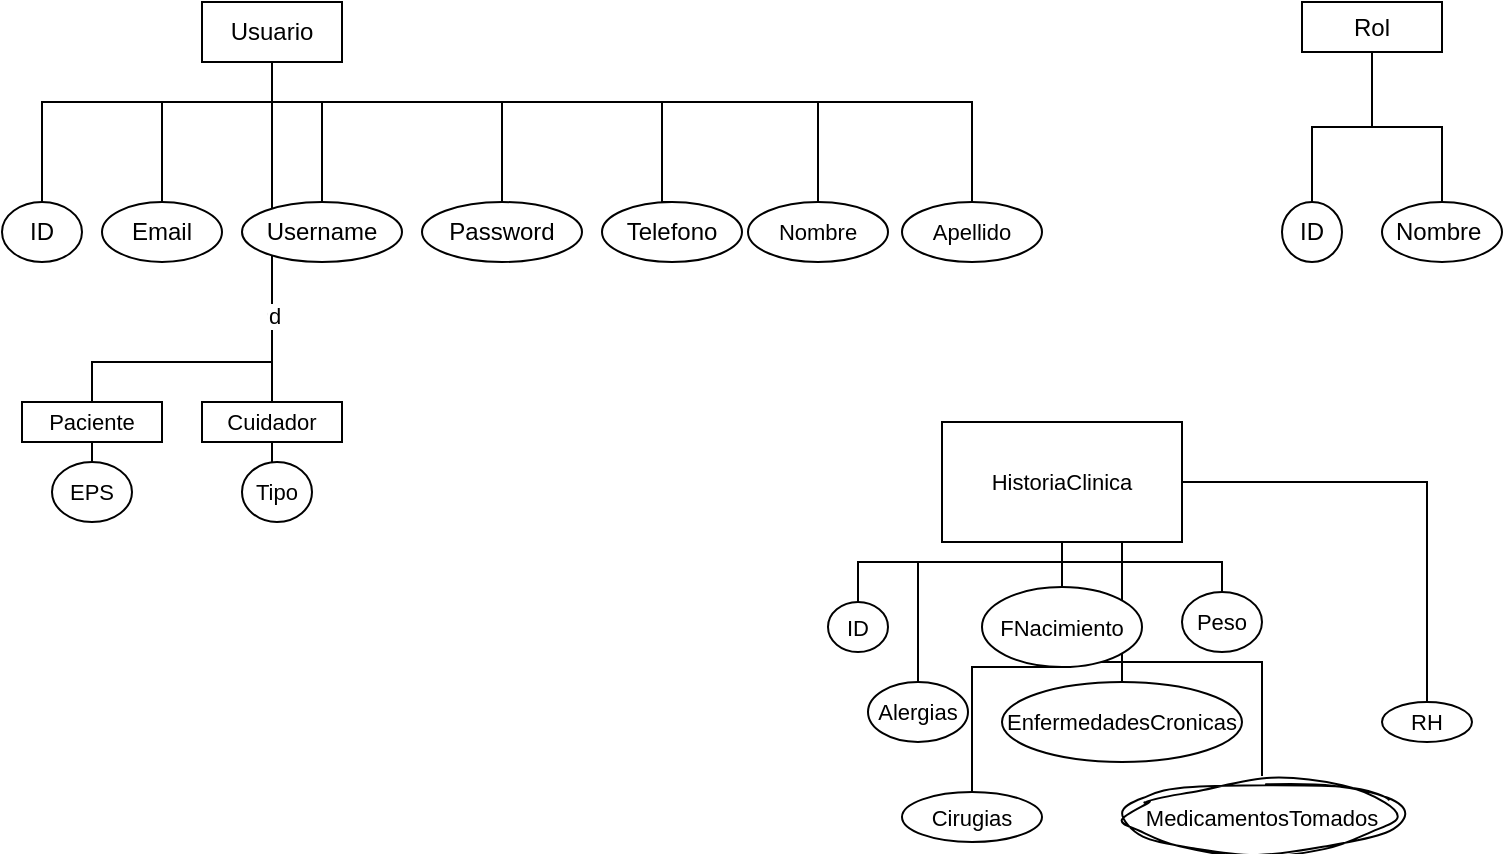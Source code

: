 <mxfile version="22.0.4" type="github">
  <diagram name="Página-1" id="h4PZha3X-RpyvGVEUxOa">
    <mxGraphModel dx="918" dy="521" grid="1" gridSize="10" guides="1" tooltips="1" connect="1" arrows="1" fold="1" page="1" pageScale="1" pageWidth="827" pageHeight="1169" math="0" shadow="0">
      <root>
        <mxCell id="0" />
        <mxCell id="1" parent="0" />
        <mxCell id="uRMWF5CsC-wMtR1UuRz3-10" style="edgeStyle=orthogonalEdgeStyle;rounded=0;orthogonalLoop=1;jettySize=auto;html=1;entryX=0.5;entryY=0;entryDx=0;entryDy=0;endArrow=none;endFill=0;" edge="1" parent="1" source="uRMWF5CsC-wMtR1UuRz3-1" target="uRMWF5CsC-wMtR1UuRz3-2">
          <mxGeometry relative="1" as="geometry">
            <Array as="points">
              <mxPoint x="175" y="120" />
              <mxPoint x="60" y="120" />
            </Array>
          </mxGeometry>
        </mxCell>
        <mxCell id="uRMWF5CsC-wMtR1UuRz3-11" style="edgeStyle=orthogonalEdgeStyle;rounded=0;orthogonalLoop=1;jettySize=auto;html=1;entryX=0.5;entryY=0;entryDx=0;entryDy=0;endArrow=none;endFill=0;" edge="1" parent="1" source="uRMWF5CsC-wMtR1UuRz3-1" target="uRMWF5CsC-wMtR1UuRz3-7">
          <mxGeometry relative="1" as="geometry">
            <Array as="points">
              <mxPoint x="175" y="120" />
              <mxPoint x="120" y="120" />
            </Array>
          </mxGeometry>
        </mxCell>
        <mxCell id="uRMWF5CsC-wMtR1UuRz3-12" style="edgeStyle=orthogonalEdgeStyle;rounded=0;orthogonalLoop=1;jettySize=auto;html=1;entryX=0.5;entryY=0;entryDx=0;entryDy=0;endArrow=none;endFill=0;" edge="1" parent="1" source="uRMWF5CsC-wMtR1UuRz3-1" target="uRMWF5CsC-wMtR1UuRz3-3">
          <mxGeometry relative="1" as="geometry">
            <Array as="points">
              <mxPoint x="175" y="120" />
              <mxPoint x="200" y="120" />
            </Array>
          </mxGeometry>
        </mxCell>
        <mxCell id="uRMWF5CsC-wMtR1UuRz3-13" style="edgeStyle=orthogonalEdgeStyle;rounded=0;orthogonalLoop=1;jettySize=auto;html=1;entryX=0.5;entryY=0;entryDx=0;entryDy=0;endArrow=none;endFill=0;" edge="1" parent="1" source="uRMWF5CsC-wMtR1UuRz3-1" target="uRMWF5CsC-wMtR1UuRz3-4">
          <mxGeometry relative="1" as="geometry">
            <Array as="points">
              <mxPoint x="175" y="120" />
              <mxPoint x="290" y="120" />
            </Array>
          </mxGeometry>
        </mxCell>
        <mxCell id="uRMWF5CsC-wMtR1UuRz3-16" style="edgeStyle=orthogonalEdgeStyle;rounded=0;orthogonalLoop=1;jettySize=auto;html=1;entryX=0.5;entryY=0;entryDx=0;entryDy=0;strokeColor=default;endArrow=none;endFill=0;" edge="1" parent="1" source="uRMWF5CsC-wMtR1UuRz3-1" target="uRMWF5CsC-wMtR1UuRz3-8">
          <mxGeometry relative="1" as="geometry">
            <Array as="points">
              <mxPoint x="175" y="120" />
              <mxPoint x="370" y="120" />
              <mxPoint x="370" y="170" />
            </Array>
          </mxGeometry>
        </mxCell>
        <mxCell id="uRMWF5CsC-wMtR1UuRz3-28" style="edgeStyle=orthogonalEdgeStyle;shape=connector;rounded=0;orthogonalLoop=1;jettySize=auto;html=1;entryX=0.5;entryY=0;entryDx=0;entryDy=0;labelBackgroundColor=default;strokeColor=default;align=center;verticalAlign=middle;fontFamily=Helvetica;fontSize=11;fontColor=default;endArrow=none;endFill=0;" edge="1" parent="1" source="uRMWF5CsC-wMtR1UuRz3-1" target="uRMWF5CsC-wMtR1UuRz3-27">
          <mxGeometry relative="1" as="geometry">
            <Array as="points">
              <mxPoint x="175" y="120" />
              <mxPoint x="448" y="120" />
            </Array>
          </mxGeometry>
        </mxCell>
        <mxCell id="uRMWF5CsC-wMtR1UuRz3-30" style="edgeStyle=orthogonalEdgeStyle;shape=connector;rounded=0;orthogonalLoop=1;jettySize=auto;html=1;entryX=0.5;entryY=0;entryDx=0;entryDy=0;labelBackgroundColor=default;strokeColor=default;align=center;verticalAlign=middle;fontFamily=Helvetica;fontSize=11;fontColor=default;endArrow=none;endFill=0;" edge="1" parent="1" source="uRMWF5CsC-wMtR1UuRz3-1" target="uRMWF5CsC-wMtR1UuRz3-29">
          <mxGeometry relative="1" as="geometry">
            <Array as="points">
              <mxPoint x="175" y="120" />
              <mxPoint x="525" y="120" />
            </Array>
          </mxGeometry>
        </mxCell>
        <mxCell id="uRMWF5CsC-wMtR1UuRz3-33" style="edgeStyle=orthogonalEdgeStyle;shape=connector;rounded=0;orthogonalLoop=1;jettySize=auto;html=1;entryX=0.5;entryY=0;entryDx=0;entryDy=0;labelBackgroundColor=default;strokeColor=default;align=center;verticalAlign=middle;fontFamily=Helvetica;fontSize=11;fontColor=default;endArrow=none;endFill=0;" edge="1" parent="1" source="uRMWF5CsC-wMtR1UuRz3-1" target="uRMWF5CsC-wMtR1UuRz3-31">
          <mxGeometry relative="1" as="geometry">
            <Array as="points">
              <mxPoint x="175" y="250" />
            </Array>
          </mxGeometry>
        </mxCell>
        <mxCell id="uRMWF5CsC-wMtR1UuRz3-34" value="d" style="edgeLabel;html=1;align=center;verticalAlign=middle;resizable=0;points=[];fontSize=11;fontFamily=Helvetica;fontColor=default;" vertex="1" connectable="0" parent="uRMWF5CsC-wMtR1UuRz3-33">
          <mxGeometry x="-0.037" y="4" relative="1" as="geometry">
            <mxPoint x="-4" as="offset" />
          </mxGeometry>
        </mxCell>
        <mxCell id="uRMWF5CsC-wMtR1UuRz3-37" style="edgeStyle=orthogonalEdgeStyle;shape=connector;rounded=0;orthogonalLoop=1;jettySize=auto;html=1;entryX=0.5;entryY=0;entryDx=0;entryDy=0;labelBackgroundColor=default;strokeColor=default;align=center;verticalAlign=middle;fontFamily=Helvetica;fontSize=11;fontColor=default;endArrow=none;endFill=0;" edge="1" parent="1" source="uRMWF5CsC-wMtR1UuRz3-1" target="uRMWF5CsC-wMtR1UuRz3-36">
          <mxGeometry relative="1" as="geometry" />
        </mxCell>
        <mxCell id="uRMWF5CsC-wMtR1UuRz3-38" value="d" style="edgeLabel;html=1;align=center;verticalAlign=middle;resizable=0;points=[];fontSize=11;fontFamily=Helvetica;fontColor=default;" vertex="1" connectable="0" parent="uRMWF5CsC-wMtR1UuRz3-37">
          <mxGeometry x="0.489" y="1" relative="1" as="geometry">
            <mxPoint as="offset" />
          </mxGeometry>
        </mxCell>
        <mxCell id="uRMWF5CsC-wMtR1UuRz3-1" value="Usuario" style="rounded=0;whiteSpace=wrap;html=1;" vertex="1" parent="1">
          <mxGeometry x="140" y="70" width="70" height="30" as="geometry" />
        </mxCell>
        <mxCell id="uRMWF5CsC-wMtR1UuRz3-2" value="ID" style="ellipse;whiteSpace=wrap;html=1;rounded=0;" vertex="1" parent="1">
          <mxGeometry x="40" y="170" width="40" height="30" as="geometry" />
        </mxCell>
        <mxCell id="uRMWF5CsC-wMtR1UuRz3-3" value="Username" style="ellipse;whiteSpace=wrap;html=1;rounded=0;" vertex="1" parent="1">
          <mxGeometry x="160" y="170" width="80" height="30" as="geometry" />
        </mxCell>
        <mxCell id="uRMWF5CsC-wMtR1UuRz3-4" value="Password" style="ellipse;whiteSpace=wrap;html=1;rounded=0;" vertex="1" parent="1">
          <mxGeometry x="250" y="170" width="80" height="30" as="geometry" />
        </mxCell>
        <mxCell id="uRMWF5CsC-wMtR1UuRz3-7" value="Email" style="ellipse;whiteSpace=wrap;html=1;rounded=0;" vertex="1" parent="1">
          <mxGeometry x="90" y="170" width="60" height="30" as="geometry" />
        </mxCell>
        <mxCell id="uRMWF5CsC-wMtR1UuRz3-8" value="Telefono" style="ellipse;whiteSpace=wrap;html=1;rounded=0;" vertex="1" parent="1">
          <mxGeometry x="340" y="170" width="70" height="30" as="geometry" />
        </mxCell>
        <mxCell id="uRMWF5CsC-wMtR1UuRz3-23" style="edgeStyle=orthogonalEdgeStyle;rounded=0;orthogonalLoop=1;jettySize=auto;html=1;entryX=0.5;entryY=0;entryDx=0;entryDy=0;endArrow=none;endFill=0;" edge="1" parent="1" source="uRMWF5CsC-wMtR1UuRz3-17" target="uRMWF5CsC-wMtR1UuRz3-18">
          <mxGeometry relative="1" as="geometry" />
        </mxCell>
        <mxCell id="uRMWF5CsC-wMtR1UuRz3-24" style="edgeStyle=orthogonalEdgeStyle;shape=connector;rounded=0;orthogonalLoop=1;jettySize=auto;html=1;labelBackgroundColor=default;strokeColor=default;align=center;verticalAlign=middle;fontFamily=Helvetica;fontSize=11;fontColor=default;endArrow=none;endFill=0;" edge="1" parent="1" source="uRMWF5CsC-wMtR1UuRz3-17" target="uRMWF5CsC-wMtR1UuRz3-21">
          <mxGeometry relative="1" as="geometry" />
        </mxCell>
        <mxCell id="uRMWF5CsC-wMtR1UuRz3-17" value="Rol" style="rounded=0;whiteSpace=wrap;html=1;" vertex="1" parent="1">
          <mxGeometry x="690" y="70" width="70" height="25" as="geometry" />
        </mxCell>
        <mxCell id="uRMWF5CsC-wMtR1UuRz3-18" value="ID" style="ellipse;whiteSpace=wrap;html=1;rounded=0;" vertex="1" parent="1">
          <mxGeometry x="680" y="170" width="30" height="30" as="geometry" />
        </mxCell>
        <mxCell id="uRMWF5CsC-wMtR1UuRz3-21" value="Nombre&amp;nbsp;" style="ellipse;whiteSpace=wrap;html=1;rounded=0;" vertex="1" parent="1">
          <mxGeometry x="730" y="170" width="60" height="30" as="geometry" />
        </mxCell>
        <mxCell id="uRMWF5CsC-wMtR1UuRz3-27" value="Nombre" style="ellipse;whiteSpace=wrap;html=1;fontFamily=Helvetica;fontSize=11;fontColor=default;" vertex="1" parent="1">
          <mxGeometry x="413" y="170" width="70" height="30" as="geometry" />
        </mxCell>
        <mxCell id="uRMWF5CsC-wMtR1UuRz3-29" value="Apellido" style="ellipse;whiteSpace=wrap;html=1;fontFamily=Helvetica;fontSize=11;fontColor=default;" vertex="1" parent="1">
          <mxGeometry x="490" y="170" width="70" height="30" as="geometry" />
        </mxCell>
        <mxCell id="uRMWF5CsC-wMtR1UuRz3-35" style="edgeStyle=orthogonalEdgeStyle;shape=connector;rounded=0;orthogonalLoop=1;jettySize=auto;html=1;entryX=0.5;entryY=0;entryDx=0;entryDy=0;labelBackgroundColor=default;strokeColor=default;align=center;verticalAlign=middle;fontFamily=Helvetica;fontSize=11;fontColor=default;endArrow=none;endFill=0;" edge="1" parent="1" source="uRMWF5CsC-wMtR1UuRz3-31" target="uRMWF5CsC-wMtR1UuRz3-32">
          <mxGeometry relative="1" as="geometry" />
        </mxCell>
        <mxCell id="uRMWF5CsC-wMtR1UuRz3-31" value="Paciente" style="rounded=0;whiteSpace=wrap;html=1;fontFamily=Helvetica;fontSize=11;fontColor=default;" vertex="1" parent="1">
          <mxGeometry x="50" y="270" width="70" height="20" as="geometry" />
        </mxCell>
        <mxCell id="uRMWF5CsC-wMtR1UuRz3-32" value="EPS" style="ellipse;whiteSpace=wrap;html=1;fontFamily=Helvetica;fontSize=11;fontColor=default;" vertex="1" parent="1">
          <mxGeometry x="65" y="300" width="40" height="30" as="geometry" />
        </mxCell>
        <mxCell id="uRMWF5CsC-wMtR1UuRz3-45" style="edgeStyle=orthogonalEdgeStyle;shape=connector;rounded=0;orthogonalLoop=1;jettySize=auto;html=1;entryX=0.5;entryY=0;entryDx=0;entryDy=0;labelBackgroundColor=default;strokeColor=default;align=center;verticalAlign=middle;fontFamily=Helvetica;fontSize=11;fontColor=default;endArrow=none;endFill=0;" edge="1" parent="1" source="uRMWF5CsC-wMtR1UuRz3-36" target="uRMWF5CsC-wMtR1UuRz3-44">
          <mxGeometry relative="1" as="geometry" />
        </mxCell>
        <mxCell id="uRMWF5CsC-wMtR1UuRz3-36" value="Cuidador" style="rounded=0;whiteSpace=wrap;html=1;fontFamily=Helvetica;fontSize=11;fontColor=default;" vertex="1" parent="1">
          <mxGeometry x="140" y="270" width="70" height="20" as="geometry" />
        </mxCell>
        <mxCell id="uRMWF5CsC-wMtR1UuRz3-50" style="edgeStyle=orthogonalEdgeStyle;shape=connector;rounded=0;orthogonalLoop=1;jettySize=auto;html=1;entryX=0.5;entryY=0;entryDx=0;entryDy=0;labelBackgroundColor=default;strokeColor=default;align=center;verticalAlign=middle;fontFamily=Helvetica;fontSize=11;fontColor=default;endArrow=none;endFill=0;" edge="1" parent="1" source="uRMWF5CsC-wMtR1UuRz3-39" target="uRMWF5CsC-wMtR1UuRz3-49">
          <mxGeometry relative="1" as="geometry">
            <Array as="points">
              <mxPoint x="570" y="350" />
              <mxPoint x="468" y="350" />
            </Array>
          </mxGeometry>
        </mxCell>
        <mxCell id="uRMWF5CsC-wMtR1UuRz3-51" style="edgeStyle=orthogonalEdgeStyle;shape=connector;rounded=0;orthogonalLoop=1;jettySize=auto;html=1;entryX=0.5;entryY=0;entryDx=0;entryDy=0;labelBackgroundColor=default;strokeColor=default;align=center;verticalAlign=middle;fontFamily=Helvetica;fontSize=11;fontColor=default;endArrow=none;endFill=0;" edge="1" parent="1" source="uRMWF5CsC-wMtR1UuRz3-39" target="uRMWF5CsC-wMtR1UuRz3-40">
          <mxGeometry relative="1" as="geometry" />
        </mxCell>
        <mxCell id="uRMWF5CsC-wMtR1UuRz3-52" style="edgeStyle=orthogonalEdgeStyle;shape=connector;rounded=0;orthogonalLoop=1;jettySize=auto;html=1;entryX=0.5;entryY=0;entryDx=0;entryDy=0;labelBackgroundColor=default;strokeColor=default;align=center;verticalAlign=middle;fontFamily=Helvetica;fontSize=11;fontColor=default;endArrow=none;endFill=0;" edge="1" parent="1" source="uRMWF5CsC-wMtR1UuRz3-39" target="uRMWF5CsC-wMtR1UuRz3-41">
          <mxGeometry relative="1" as="geometry">
            <Array as="points">
              <mxPoint x="570" y="350" />
              <mxPoint x="650" y="350" />
            </Array>
          </mxGeometry>
        </mxCell>
        <mxCell id="uRMWF5CsC-wMtR1UuRz3-53" style="edgeStyle=orthogonalEdgeStyle;shape=connector;rounded=0;orthogonalLoop=1;jettySize=auto;html=1;entryX=0.5;entryY=0;entryDx=0;entryDy=0;labelBackgroundColor=default;strokeColor=default;align=center;verticalAlign=middle;fontFamily=Helvetica;fontSize=11;fontColor=default;endArrow=none;endFill=0;" edge="1" parent="1" source="uRMWF5CsC-wMtR1UuRz3-39" target="uRMWF5CsC-wMtR1UuRz3-43">
          <mxGeometry relative="1" as="geometry">
            <Array as="points">
              <mxPoint x="570" y="350" />
              <mxPoint x="498" y="350" />
            </Array>
          </mxGeometry>
        </mxCell>
        <mxCell id="uRMWF5CsC-wMtR1UuRz3-54" style="edgeStyle=orthogonalEdgeStyle;shape=connector;rounded=0;orthogonalLoop=1;jettySize=auto;html=1;entryX=0.5;entryY=0;entryDx=0;entryDy=0;labelBackgroundColor=default;strokeColor=default;align=center;verticalAlign=middle;fontFamily=Helvetica;fontSize=11;fontColor=default;endArrow=none;endFill=0;" edge="1" parent="1" source="uRMWF5CsC-wMtR1UuRz3-39" target="uRMWF5CsC-wMtR1UuRz3-46">
          <mxGeometry relative="1" as="geometry">
            <Array as="points">
              <mxPoint x="600" y="360" />
              <mxPoint x="600" y="360" />
            </Array>
          </mxGeometry>
        </mxCell>
        <mxCell id="uRMWF5CsC-wMtR1UuRz3-55" style="edgeStyle=orthogonalEdgeStyle;shape=connector;rounded=0;orthogonalLoop=1;jettySize=auto;html=1;labelBackgroundColor=default;strokeColor=default;align=center;verticalAlign=middle;fontFamily=Helvetica;fontSize=11;fontColor=default;endArrow=none;endFill=0;" edge="1" parent="1" source="uRMWF5CsC-wMtR1UuRz3-39" target="uRMWF5CsC-wMtR1UuRz3-47">
          <mxGeometry relative="1" as="geometry" />
        </mxCell>
        <mxCell id="uRMWF5CsC-wMtR1UuRz3-56" style="edgeStyle=orthogonalEdgeStyle;shape=connector;rounded=0;orthogonalLoop=1;jettySize=auto;html=1;entryX=0.5;entryY=0;entryDx=0;entryDy=0;labelBackgroundColor=default;strokeColor=default;align=center;verticalAlign=middle;fontFamily=Helvetica;fontSize=11;fontColor=default;endArrow=none;endFill=0;" edge="1" parent="1" source="uRMWF5CsC-wMtR1UuRz3-39" target="uRMWF5CsC-wMtR1UuRz3-48">
          <mxGeometry relative="1" as="geometry" />
        </mxCell>
        <mxCell id="uRMWF5CsC-wMtR1UuRz3-57" style="edgeStyle=orthogonalEdgeStyle;shape=connector;rounded=0;orthogonalLoop=1;jettySize=auto;html=1;labelBackgroundColor=default;strokeColor=default;align=center;verticalAlign=middle;fontFamily=Helvetica;fontSize=11;fontColor=default;endArrow=none;endFill=0;" edge="1" parent="1" source="uRMWF5CsC-wMtR1UuRz3-39" target="uRMWF5CsC-wMtR1UuRz3-42">
          <mxGeometry relative="1" as="geometry" />
        </mxCell>
        <mxCell id="uRMWF5CsC-wMtR1UuRz3-39" value="HistoriaClinica" style="rounded=0;whiteSpace=wrap;html=1;fontFamily=Helvetica;fontSize=11;fontColor=default;" vertex="1" parent="1">
          <mxGeometry x="510" y="280" width="120" height="60" as="geometry" />
        </mxCell>
        <mxCell id="uRMWF5CsC-wMtR1UuRz3-40" value="FNacimiento" style="ellipse;whiteSpace=wrap;html=1;fontFamily=Helvetica;fontSize=11;fontColor=default;" vertex="1" parent="1">
          <mxGeometry x="530" y="362.5" width="80" height="40" as="geometry" />
        </mxCell>
        <mxCell id="uRMWF5CsC-wMtR1UuRz3-41" value="Peso" style="ellipse;whiteSpace=wrap;html=1;fontFamily=Helvetica;fontSize=11;fontColor=default;" vertex="1" parent="1">
          <mxGeometry x="630" y="365" width="40" height="30" as="geometry" />
        </mxCell>
        <mxCell id="uRMWF5CsC-wMtR1UuRz3-42" value="RH" style="ellipse;whiteSpace=wrap;html=1;fontFamily=Helvetica;fontSize=11;fontColor=default;" vertex="1" parent="1">
          <mxGeometry x="730" y="420" width="45" height="20" as="geometry" />
        </mxCell>
        <mxCell id="uRMWF5CsC-wMtR1UuRz3-43" value="Alergias" style="ellipse;whiteSpace=wrap;html=1;fontFamily=Helvetica;fontSize=11;fontColor=default;" vertex="1" parent="1">
          <mxGeometry x="473" y="410" width="50" height="30" as="geometry" />
        </mxCell>
        <mxCell id="uRMWF5CsC-wMtR1UuRz3-44" value="Tipo" style="ellipse;whiteSpace=wrap;html=1;fontFamily=Helvetica;fontSize=11;fontColor=default;" vertex="1" parent="1">
          <mxGeometry x="160" y="300" width="35" height="30" as="geometry" />
        </mxCell>
        <mxCell id="uRMWF5CsC-wMtR1UuRz3-46" value="EnfermedadesCronicas" style="ellipse;whiteSpace=wrap;html=1;fontFamily=Helvetica;fontSize=11;fontColor=default;" vertex="1" parent="1">
          <mxGeometry x="540" y="410" width="120" height="40" as="geometry" />
        </mxCell>
        <mxCell id="uRMWF5CsC-wMtR1UuRz3-47" value="Cirugias" style="ellipse;whiteSpace=wrap;html=1;fontFamily=Helvetica;fontSize=11;fontColor=default;" vertex="1" parent="1">
          <mxGeometry x="490" y="465" width="70" height="25" as="geometry" />
        </mxCell>
        <mxCell id="uRMWF5CsC-wMtR1UuRz3-48" value="MedicamentosTomados" style="ellipse;whiteSpace=wrap;html=1;fontFamily=Helvetica;fontSize=11;fontColor=default;shadow=0;sketch=1;curveFitting=1;jiggle=2;" vertex="1" parent="1">
          <mxGeometry x="600" y="460" width="140" height="35" as="geometry" />
        </mxCell>
        <mxCell id="uRMWF5CsC-wMtR1UuRz3-49" value="ID" style="ellipse;whiteSpace=wrap;html=1;fontFamily=Helvetica;fontSize=11;fontColor=default;" vertex="1" parent="1">
          <mxGeometry x="453" y="370" width="30" height="25" as="geometry" />
        </mxCell>
      </root>
    </mxGraphModel>
  </diagram>
</mxfile>
